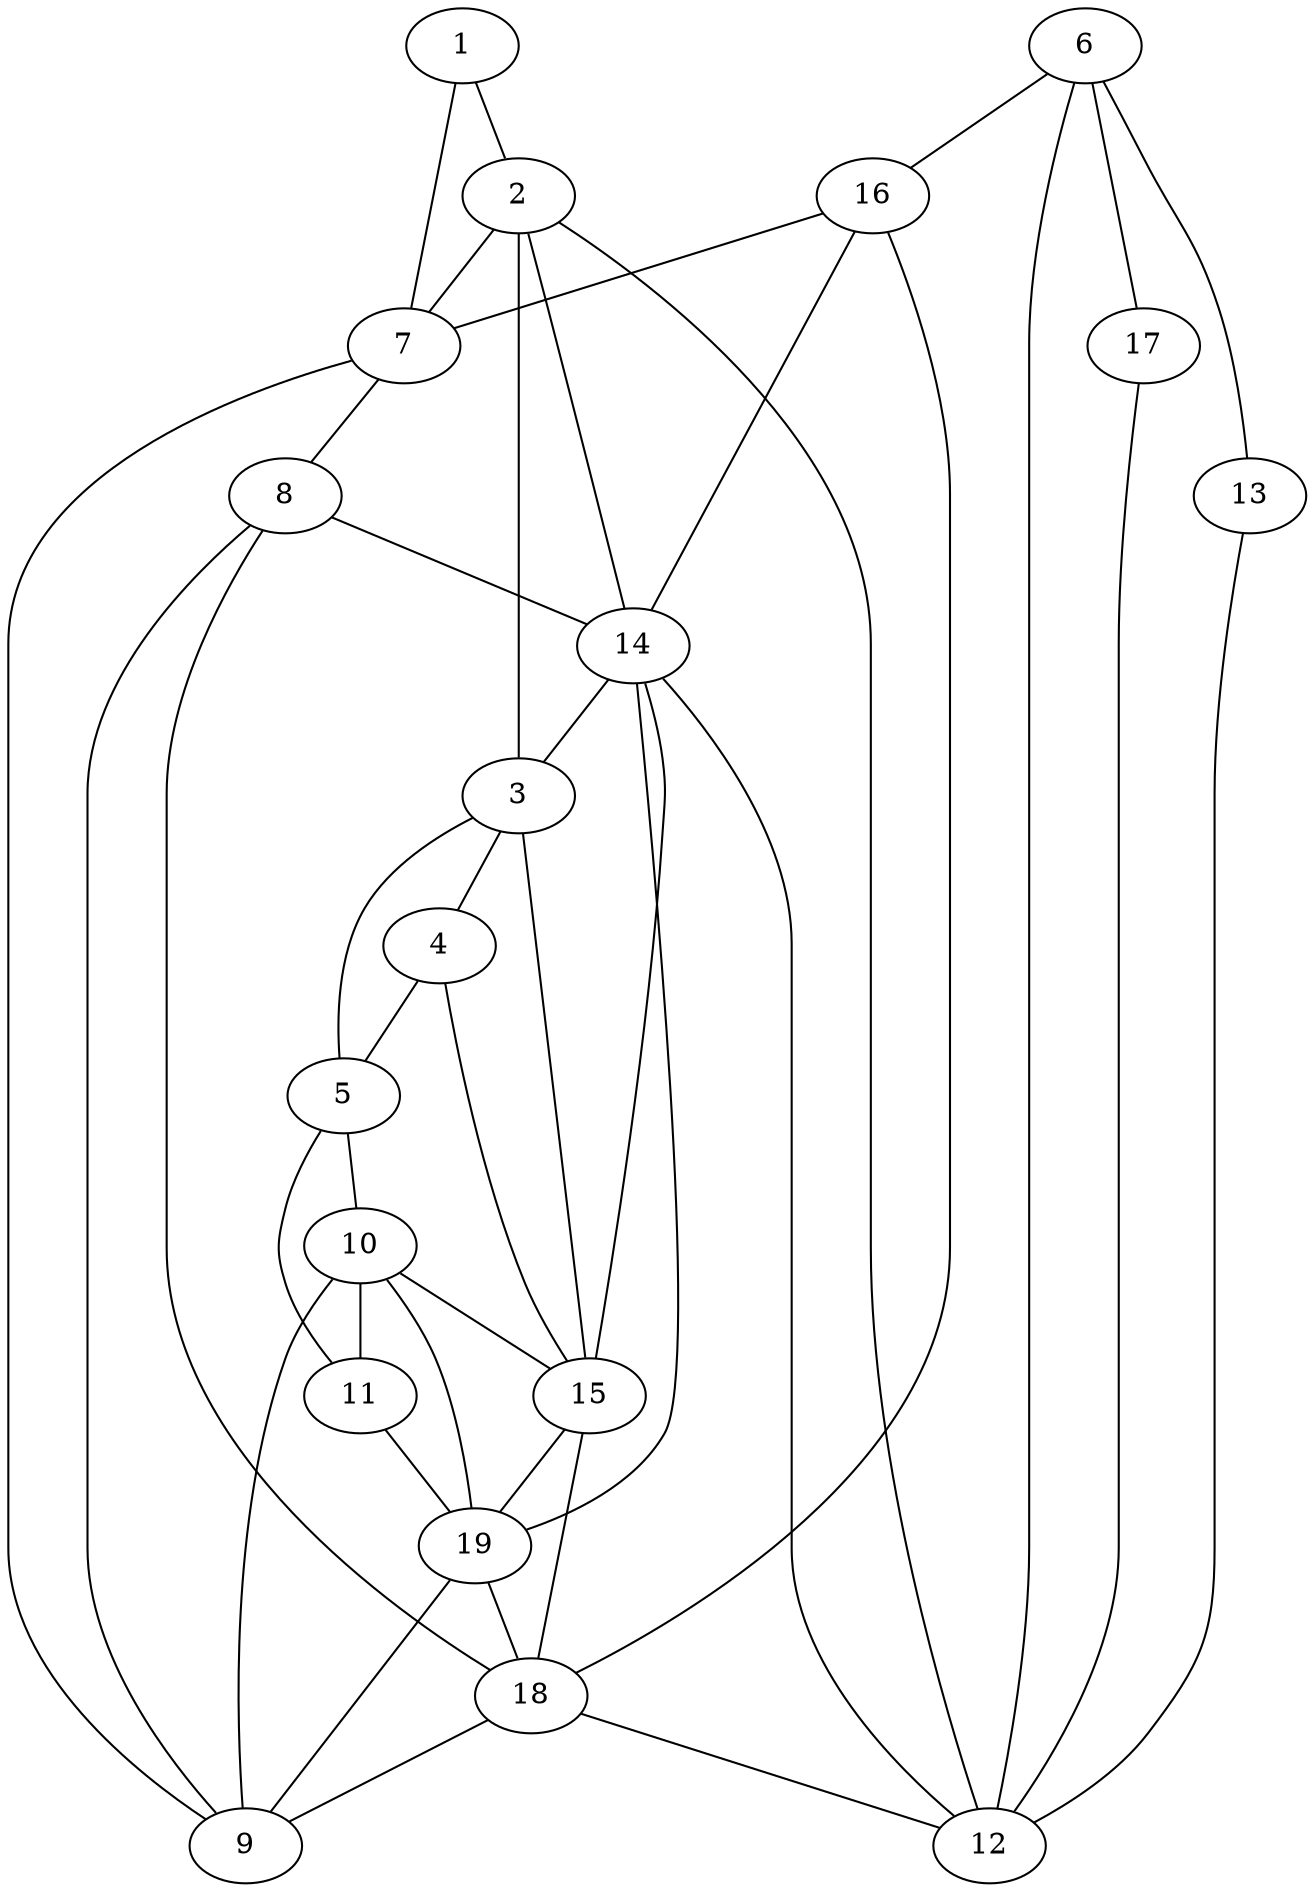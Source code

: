 graph pdb1iib {
	1	 [aaLength=17,
		sequence=GMSTSLLVSKMRAQAEK,
		type=0];
	2	 [aaLength=10,
		sequence=ETLAGEKGQN,
		type=0];
	1 -- 2	 [distance0="32.79985",
		frequency=1,
		type0=1];
	7	 [aaLength=3,
		sequence=ETL,
		type=0];
	1 -- 7	 [distance0="36.86018",
		frequency=1,
		type0=3];
	3	 [aaLength=13,
		sequence=PQIAYMLPEIQRL,
		type=0];
	2 -- 3	 [distance0="18.93742",
		frequency=1,
		type0=1];
	2 -- 7	 [distance0="32.1665",
		frequency=1,
		type0=2];
	14	 [aaLength=4,
		sequence=VVLL,
		type=1];
	2 -- 14	 [distance0="2.0",
		frequency=1,
		type0=4];
	4	 [aaLength=5,
		sequence=SLLYG,
		type=0];
	3 -- 4	 [distance0="26.29553",
		frequency=1,
		type0=2];
	5	 [aaLength=16,
		sequence=GLGVLKAAVAAIKKAA,
		type=0];
	3 -- 5	 [distance0="34.80956",
		frequency=1,
		type0=3];
	15	 [aaLength=4,
		sequence=PVEV,
		type=1];
	3 -- 15	 [distance0="4.0",
		frequency=1,
		type0=4];
	4 -- 5	 [distance0="8.960524",
		distance1="3.0",
		frequency=2,
		type0=1,
		type1=4];
	10	 [aaLength=5,
		sequence=SLLYG,
		type=0];
	5 -- 10	 [distance0="29.5392",
		frequency=1,
		type0=2];
	11	 [aaLength=15,
		sequence=GLGVLKAAVAAIKKA,
		type=0];
	5 -- 11	 [distance0="33.11463",
		frequency=1,
		type0=3];
	6	 [aaLength=17,
		sequence=GMSTSLLVSKMRAQAEK,
		type=0];
	17	 [aaLength=7,
		sequence=KHIYLFS,
		type=1];
	6 -- 17	 [distance0="19.86871",
		frequency=1,
		type0=2];
	13	 [aaLength=7,
		sequence=KHIYLFS,
		type=1];
	6 -- 13	 [distance0="19.86871",
		frequency=1,
		type0=1];
	16	 [aaLength=7,
		sequence=VIIEAFP,
		type=1];
	6 -- 16	 [distance0="4.0",
		frequency=1,
		type0=4];
	12	 [aaLength=7,
		sequence=VIIEAFP,
		type=1];
	6 -- 12	 [distance0="27.473",
		frequency=1,
		type0=3];
	8	 [aaLength=3,
		sequence=GQN,
		type=0];
	7 -- 8	 [distance0="13.06026",
		distance1="4.0",
		frequency=2,
		type0=1,
		type1=4];
	9	 [aaLength=13,
		sequence=PQIAYMLPEIQRL,
		type=0];
	7 -- 9	 [distance0="21.05582",
		frequency=1,
		type0=2];
	8 -- 14	 [distance0="30.39359",
		frequency=1,
		type0=3];
	18	 [aaLength=4,
		sequence=VVLL,
		type=1];
	8 -- 18	 [distance0="2.0",
		frequency=1,
		type0=4];
	9 -- 8	 [distance0="14.03359",
		frequency=1,
		type0=1];
	19	 [aaLength=4,
		sequence=PVEV,
		type=1];
	9 -- 19	 [distance0="4.0",
		frequency=1,
		type0=4];
	10 -- 9	 [distance0="26.00316",
		frequency=1,
		type0=2];
	10 -- 11	 [distance0="9.493463",
		distance1="3.0",
		frequency=2,
		type0=1,
		type1=4];
	10 -- 15	 [distance0="28.65587",
		frequency=1,
		type0=3];
	11 -- 19	 [distance0="30.22921",
		frequency=1,
		type0=3];
	12 -- 2	 [distance0="0.0",
		frequency=1,
		type0=5];
	12 -- 14	 [distance0="19.0",
		frequency=1,
		type0=2];
	13 -- 12	 [distance0="30.0",
		distance1="23.0",
		frequency=2,
		type0=3,
		type1=4];
	14 -- 3	 [distance0="1.0",
		frequency=1,
		type0=4];
	15 -- 4	 [distance0="2.0",
		frequency=1,
		type0=4];
	15 -- 14	 [distance0="22.0",
		frequency=1,
		type0=2];
	15 -- 18	 [distance0="22.0",
		frequency=1,
		type0=3];
	15 -- 19	 [distance0="0.0",
		frequency=1,
		type0=1];
	16 -- 7	 [distance0="0.0",
		frequency=1,
		type0=5];
	16 -- 14	 [distance0="19.0",
		frequency=1,
		type0=2];
	16 -- 18	 [distance0="19.0",
		frequency=1,
		type0=3];
	17 -- 12	 [distance0="30.0",
		frequency=1,
		type0=3];
	18 -- 9	 [distance0="1.0",
		frequency=1,
		type0=4];
	18 -- 12	 [distance0="19.0",
		frequency=1,
		type0=2];
	19 -- 10	 [distance0="2.0",
		frequency=1,
		type0=4];
	19 -- 14	 [distance0="22.0",
		frequency=1,
		type0=2];
	19 -- 18	 [distance0="22.0",
		frequency=1,
		type0=3];
}
